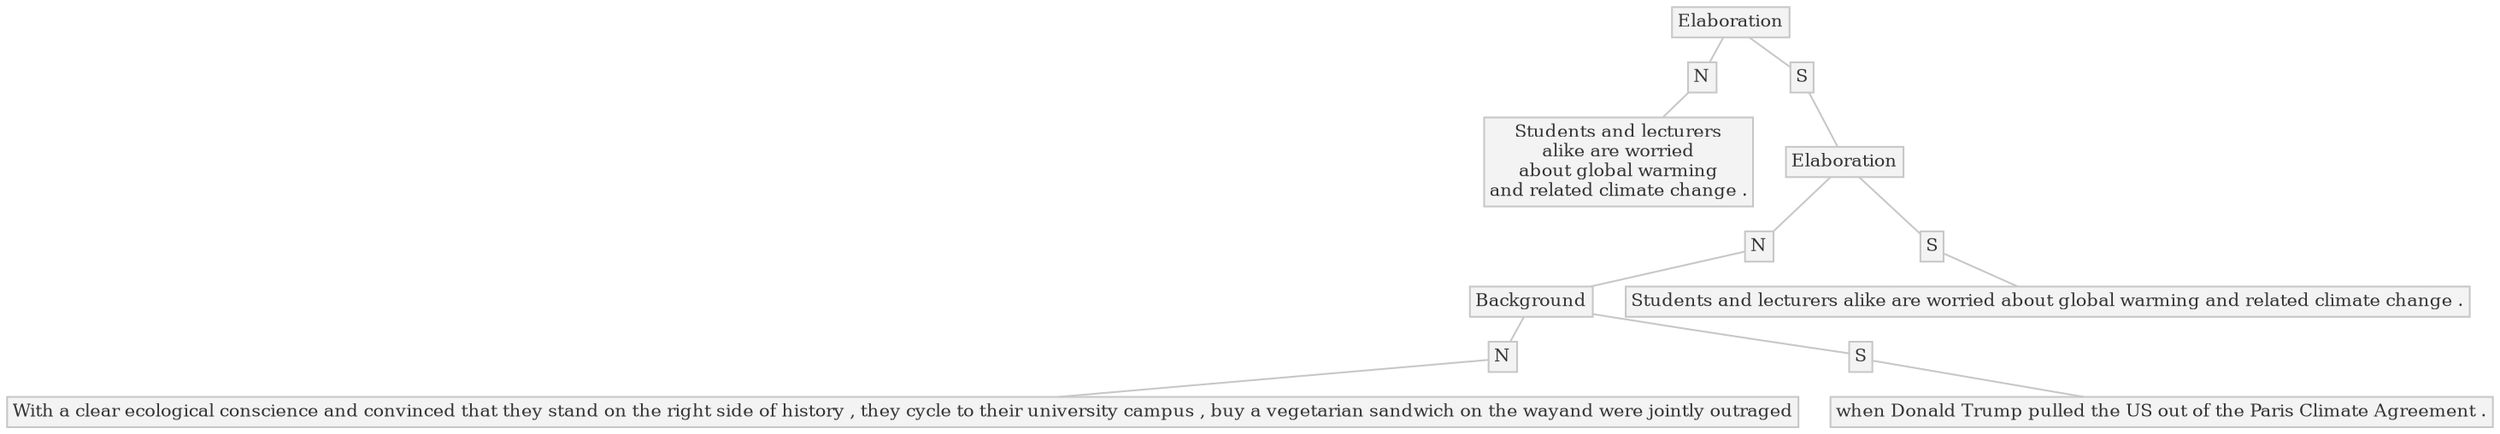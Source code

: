 digraph{
    ranksep=0.2;
    node[shape=box,width=0.05,height=0.05,margin=0.04,color="#C7C7C7",style=filled,fillcolor="#F3F3F3",fontsize=10,fontcolor="#333333"];
    edge[penwidth=1,arrowhead=none,color="#C7C7C8"];
    
    n0[label="Elaboration"];
    n1[label="N"];
    n2[label="Students and lecturers\nalike are worried\nabout global warming\nand related climate change ."];
    n3[label="S"];
    n4[label="Elaboration"];
    n5[label="N"];
    n6[label="Background"];
    n7[label="N"];
    n8[label="With a clear ecological conscience and convinced that they stand on the right side of history , they cycle to their university campus , buy a vegetarian sandwich on the wayand were jointly outraged"];
    n9[label="S"];
    n10[label="when Donald Trump pulled the US out of the Paris Climate Agreement ."];
    n11[label="S"];
    n12[label="Students and lecturers alike are worried about global warming and related climate change ."];
    
    n0->n1;
    n1->n2;
    n0->n3;
    n3->n4;
    n4->n5;
    n5->n6;
    n6->n7;
    n7->n8;
    n6->n9;
    n9->n10;
    n4->n11;
    n11->n12;
}

